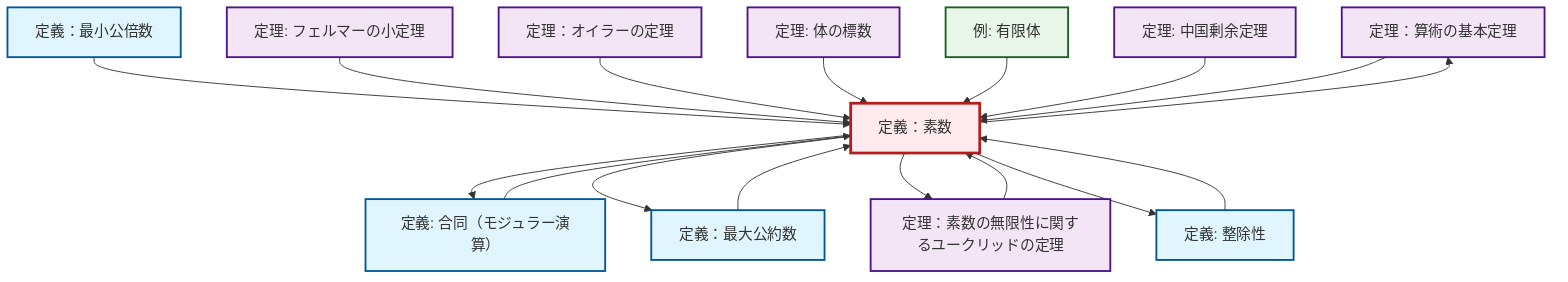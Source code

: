graph TD
    classDef definition fill:#e1f5fe,stroke:#01579b,stroke-width:2px
    classDef theorem fill:#f3e5f5,stroke:#4a148c,stroke-width:2px
    classDef axiom fill:#fff3e0,stroke:#e65100,stroke-width:2px
    classDef example fill:#e8f5e9,stroke:#1b5e20,stroke-width:2px
    classDef current fill:#ffebee,stroke:#b71c1c,stroke-width:3px
    thm-fundamental-arithmetic["定理：算術の基本定理"]:::theorem
    thm-euler["定理：オイラーの定理"]:::theorem
    def-congruence["定義: 合同（モジュラー演算）"]:::definition
    thm-field-characteristic["定理: 体の標数"]:::theorem
    def-lcm["定義：最小公倍数"]:::definition
    thm-fermat-little["定理: フェルマーの小定理"]:::theorem
    ex-finite-field["例: 有限体"]:::example
    thm-chinese-remainder["定理: 中国剰余定理"]:::theorem
    def-prime["定義：素数"]:::definition
    def-divisibility["定義: 整除性"]:::definition
    thm-euclid-infinitude-primes["定理：素数の無限性に関するユークリッドの定理"]:::theorem
    def-gcd["定義：最大公約数"]:::definition
    def-lcm --> def-prime
    def-prime --> def-congruence
    def-prime --> def-gcd
    thm-fermat-little --> def-prime
    thm-euclid-infinitude-primes --> def-prime
    thm-euler --> def-prime
    thm-field-characteristic --> def-prime
    def-congruence --> def-prime
    ex-finite-field --> def-prime
    def-prime --> thm-euclid-infinitude-primes
    def-divisibility --> def-prime
    def-gcd --> def-prime
    thm-chinese-remainder --> def-prime
    def-prime --> thm-fundamental-arithmetic
    def-prime --> def-divisibility
    thm-fundamental-arithmetic --> def-prime
    class def-prime current